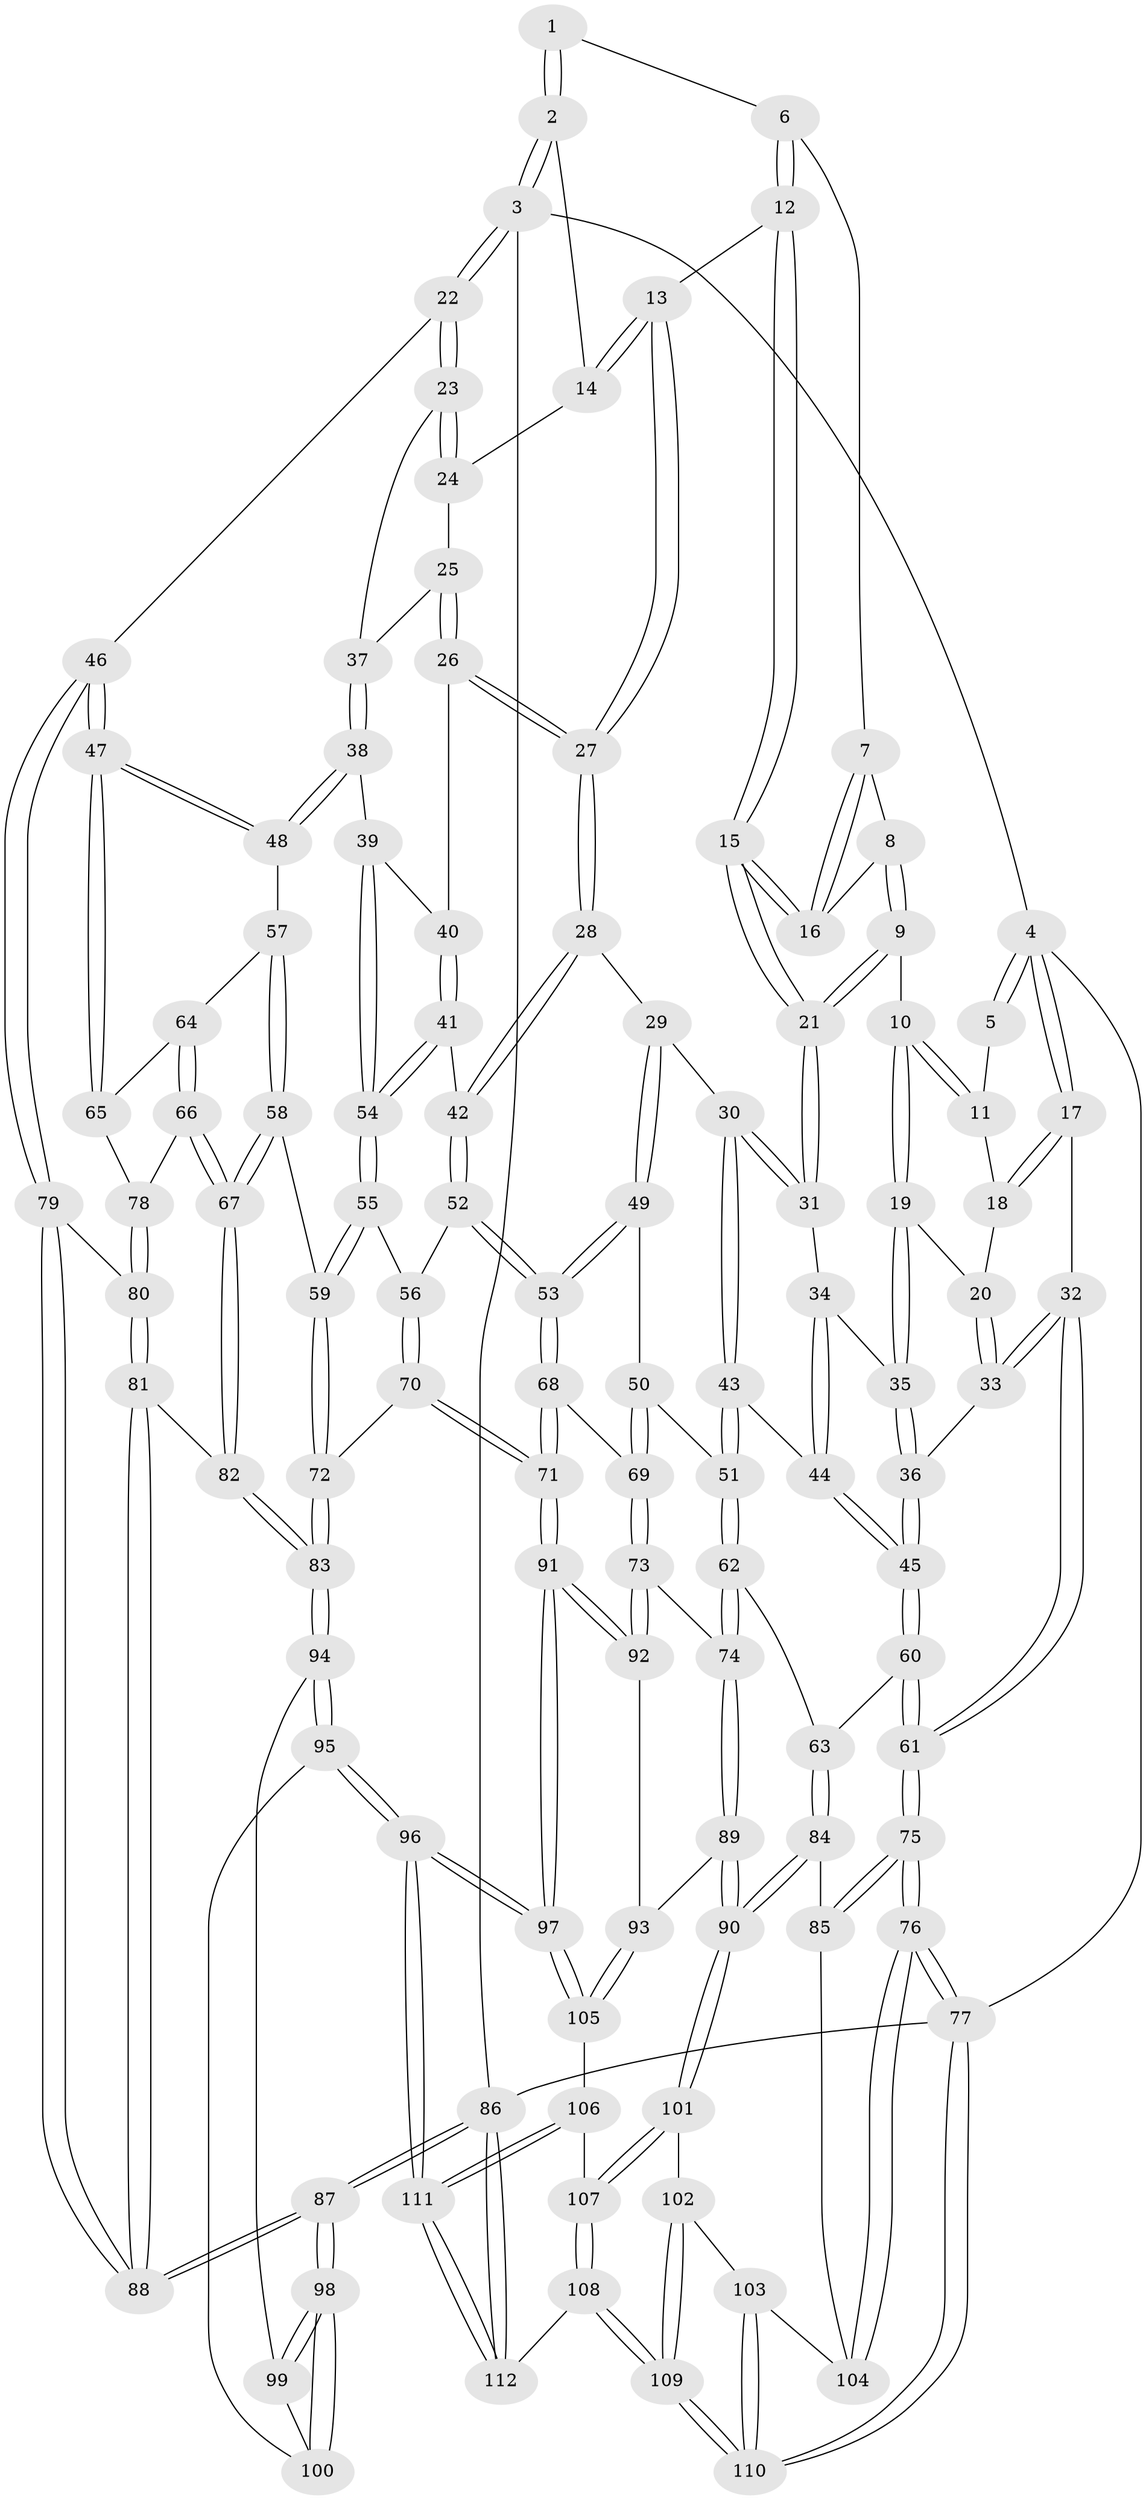 // coarse degree distribution, {5: 0.3582089552238806, 3: 0.1791044776119403, 4: 0.29850746268656714, 1: 0.014925373134328358, 7: 0.04477611940298507, 6: 0.1044776119402985}
// Generated by graph-tools (version 1.1) at 2025/06/03/04/25 22:06:20]
// undirected, 112 vertices, 277 edges
graph export_dot {
graph [start="1"]
  node [color=gray90,style=filled];
  1 [pos="+0.41984908176312796+0"];
  2 [pos="+0.7494340358739288+0"];
  3 [pos="+1+0"];
  4 [pos="+0+0"];
  5 [pos="+0.2464945945618039+0"];
  6 [pos="+0.42339868334335407+0"];
  7 [pos="+0.42255587684440915+0"];
  8 [pos="+0.41211712415609836+0"];
  9 [pos="+0.37439996870584047+0.1694413346624694"];
  10 [pos="+0.3333633153646898+0.16053629340966186"];
  11 [pos="+0.22817938597329118+0.0021469989979068004"];
  12 [pos="+0.5276926565868851+0.12063136160242298"];
  13 [pos="+0.6384454134306901+0.08805910192352388"];
  14 [pos="+0.741681726141748+0"];
  15 [pos="+0.4890371196847716+0.1522012238176311"];
  16 [pos="+0.4780034864688694+0.11718438551117803"];
  17 [pos="+0+0"];
  18 [pos="+0.16464159976020598+0.08676296012652186"];
  19 [pos="+0.20553703124704217+0.21086321404440672"];
  20 [pos="+0.1551459201561106+0.19070685278002267"];
  21 [pos="+0.4263717018101198+0.21375550534635973"];
  22 [pos="+1+0.22447137381863536"];
  23 [pos="+1+0.21105876695253029"];
  24 [pos="+0.783279868531475+0.04050040347698944"];
  25 [pos="+0.8019863700311383+0.2141274080859964"];
  26 [pos="+0.6996957746525901+0.2807300831837077"];
  27 [pos="+0.6416504463820258+0.2757106843195979"];
  28 [pos="+0.5965789570253451+0.30451221847727566"];
  29 [pos="+0.5228379200117814+0.30534643549377405"];
  30 [pos="+0.4731680585821902+0.2861605088552427"];
  31 [pos="+0.4336627878805012+0.24165611949477886"];
  32 [pos="+0+0.26263624296855675"];
  33 [pos="+0+0.25958198669441973"];
  34 [pos="+0.36289836834831374+0.29215739748710007"];
  35 [pos="+0.23290751011606978+0.32416236288122535"];
  36 [pos="+0.20860080769241782+0.387786107258572"];
  37 [pos="+0.8663904577591267+0.25855992893953017"];
  38 [pos="+0.847369472027318+0.37079179157678177"];
  39 [pos="+0.8045119326743281+0.3768354072667414"];
  40 [pos="+0.7114014891479037+0.29880536072797204"];
  41 [pos="+0.7158652799465278+0.4100885260118011"];
  42 [pos="+0.6248242377466459+0.37603885190534486"];
  43 [pos="+0.41107787579892013+0.4268097619341403"];
  44 [pos="+0.31664994623510556+0.4175115623233872"];
  45 [pos="+0.2257917961283403+0.45378255928464917"];
  46 [pos="+1+0.38786140412423037"];
  47 [pos="+1+0.42190975081927173"];
  48 [pos="+0.8517009491962285+0.3753141430591707"];
  49 [pos="+0.5313926646057925+0.4842027399993051"];
  50 [pos="+0.4938559581381749+0.4963332985829696"];
  51 [pos="+0.43366466419073807+0.4899455505664517"];
  52 [pos="+0.6246013908273532+0.47731425090947455"];
  53 [pos="+0.5761426599950665+0.4999799348197316"];
  54 [pos="+0.7392929276754188+0.441088338174465"];
  55 [pos="+0.7318729890074337+0.48372916440359676"];
  56 [pos="+0.6842978300869831+0.4944196631012771"];
  57 [pos="+0.8543477503942233+0.46833258291773117"];
  58 [pos="+0.7851504787952487+0.5185011251096842"];
  59 [pos="+0.7718433571693866+0.5169232323310451"];
  60 [pos="+0.21264994271283047+0.505183744284118"];
  61 [pos="+0+0.5271099708700859"];
  62 [pos="+0.35587686393992113+0.5827616318048048"];
  63 [pos="+0.21299176488019808+0.5057334505183952"];
  64 [pos="+0.8628691357487358+0.4722876346350931"];
  65 [pos="+1+0.45468669532505"];
  66 [pos="+0.9052826479601632+0.5421122176054842"];
  67 [pos="+0.8576111245393307+0.5887862134018033"];
  68 [pos="+0.5874320250891512+0.6274859810168912"];
  69 [pos="+0.4971457352607127+0.5866171217623303"];
  70 [pos="+0.6508347729378394+0.6636704626151129"];
  71 [pos="+0.6186696674626695+0.6871241816779599"];
  72 [pos="+0.7261332570459884+0.6396481341525446"];
  73 [pos="+0.3825556434414552+0.6430510054117936"];
  74 [pos="+0.37949903743277685+0.6428208489102831"];
  75 [pos="+0+0.6741005554180073"];
  76 [pos="+0+1"];
  77 [pos="+0+1"];
  78 [pos="+0.9471217664810755+0.5326009150139481"];
  79 [pos="+1+0.4325637455809136"];
  80 [pos="+0.9597879917980978+0.5998589423072784"];
  81 [pos="+0.9589078180296425+0.6572574679734027"];
  82 [pos="+0.8650918101515036+0.6785404057793566"];
  83 [pos="+0.8619707121557646+0.6823404457367171"];
  84 [pos="+0.1723842347226727+0.7249018035419734"];
  85 [pos="+0.13641117392559407+0.7379430733878531"];
  86 [pos="+1+1"];
  87 [pos="+1+1"];
  88 [pos="+1+0.7256514574333925"];
  89 [pos="+0.3287980587875902+0.7512449955855179"];
  90 [pos="+0.3022435378929117+0.7657228661875266"];
  91 [pos="+0.6051520516748402+0.7270379592186534"];
  92 [pos="+0.5755936056672789+0.7187494168169019"];
  93 [pos="+0.36051887952664796+0.7685654195379077"];
  94 [pos="+0.8579150628170934+0.7156069808049499"];
  95 [pos="+0.648375071023645+0.8759156785664642"];
  96 [pos="+0.6428975739922124+0.8783160432297284"];
  97 [pos="+0.624540659384209+0.848825776688873"];
  98 [pos="+1+0.9404733466191094"];
  99 [pos="+0.8988879753592128+0.7793596109826881"];
  100 [pos="+0.8116586479906429+0.8656221851064886"];
  101 [pos="+0.28884111550926284+0.8690201260928644"];
  102 [pos="+0.28340631624481993+0.8724776450195157"];
  103 [pos="+0.18589389808034418+0.9047866778796025"];
  104 [pos="+0.13450993602270153+0.8600235646213742"];
  105 [pos="+0.44647714312032977+0.830372983186769"];
  106 [pos="+0.3867847365474726+0.9283158222000508"];
  107 [pos="+0.3474685804724308+0.9344332266926827"];
  108 [pos="+0.27088193834502594+1"];
  109 [pos="+0.10901291898756728+1"];
  110 [pos="+0.09707865959823861+1"];
  111 [pos="+0.6399414479919907+1"];
  112 [pos="+0.6589919572764364+1"];
  1 -- 2;
  1 -- 2;
  1 -- 6;
  2 -- 3;
  2 -- 3;
  2 -- 14;
  3 -- 4;
  3 -- 22;
  3 -- 22;
  3 -- 86;
  4 -- 5;
  4 -- 5;
  4 -- 17;
  4 -- 17;
  4 -- 77;
  5 -- 11;
  6 -- 7;
  6 -- 12;
  6 -- 12;
  7 -- 8;
  7 -- 16;
  7 -- 16;
  8 -- 9;
  8 -- 9;
  8 -- 16;
  9 -- 10;
  9 -- 21;
  9 -- 21;
  10 -- 11;
  10 -- 11;
  10 -- 19;
  10 -- 19;
  11 -- 18;
  12 -- 13;
  12 -- 15;
  12 -- 15;
  13 -- 14;
  13 -- 14;
  13 -- 27;
  13 -- 27;
  14 -- 24;
  15 -- 16;
  15 -- 16;
  15 -- 21;
  15 -- 21;
  17 -- 18;
  17 -- 18;
  17 -- 32;
  18 -- 20;
  19 -- 20;
  19 -- 35;
  19 -- 35;
  20 -- 33;
  20 -- 33;
  21 -- 31;
  21 -- 31;
  22 -- 23;
  22 -- 23;
  22 -- 46;
  23 -- 24;
  23 -- 24;
  23 -- 37;
  24 -- 25;
  25 -- 26;
  25 -- 26;
  25 -- 37;
  26 -- 27;
  26 -- 27;
  26 -- 40;
  27 -- 28;
  27 -- 28;
  28 -- 29;
  28 -- 42;
  28 -- 42;
  29 -- 30;
  29 -- 49;
  29 -- 49;
  30 -- 31;
  30 -- 31;
  30 -- 43;
  30 -- 43;
  31 -- 34;
  32 -- 33;
  32 -- 33;
  32 -- 61;
  32 -- 61;
  33 -- 36;
  34 -- 35;
  34 -- 44;
  34 -- 44;
  35 -- 36;
  35 -- 36;
  36 -- 45;
  36 -- 45;
  37 -- 38;
  37 -- 38;
  38 -- 39;
  38 -- 48;
  38 -- 48;
  39 -- 40;
  39 -- 54;
  39 -- 54;
  40 -- 41;
  40 -- 41;
  41 -- 42;
  41 -- 54;
  41 -- 54;
  42 -- 52;
  42 -- 52;
  43 -- 44;
  43 -- 51;
  43 -- 51;
  44 -- 45;
  44 -- 45;
  45 -- 60;
  45 -- 60;
  46 -- 47;
  46 -- 47;
  46 -- 79;
  46 -- 79;
  47 -- 48;
  47 -- 48;
  47 -- 65;
  47 -- 65;
  48 -- 57;
  49 -- 50;
  49 -- 53;
  49 -- 53;
  50 -- 51;
  50 -- 69;
  50 -- 69;
  51 -- 62;
  51 -- 62;
  52 -- 53;
  52 -- 53;
  52 -- 56;
  53 -- 68;
  53 -- 68;
  54 -- 55;
  54 -- 55;
  55 -- 56;
  55 -- 59;
  55 -- 59;
  56 -- 70;
  56 -- 70;
  57 -- 58;
  57 -- 58;
  57 -- 64;
  58 -- 59;
  58 -- 67;
  58 -- 67;
  59 -- 72;
  59 -- 72;
  60 -- 61;
  60 -- 61;
  60 -- 63;
  61 -- 75;
  61 -- 75;
  62 -- 63;
  62 -- 74;
  62 -- 74;
  63 -- 84;
  63 -- 84;
  64 -- 65;
  64 -- 66;
  64 -- 66;
  65 -- 78;
  66 -- 67;
  66 -- 67;
  66 -- 78;
  67 -- 82;
  67 -- 82;
  68 -- 69;
  68 -- 71;
  68 -- 71;
  69 -- 73;
  69 -- 73;
  70 -- 71;
  70 -- 71;
  70 -- 72;
  71 -- 91;
  71 -- 91;
  72 -- 83;
  72 -- 83;
  73 -- 74;
  73 -- 92;
  73 -- 92;
  74 -- 89;
  74 -- 89;
  75 -- 76;
  75 -- 76;
  75 -- 85;
  75 -- 85;
  76 -- 77;
  76 -- 77;
  76 -- 104;
  76 -- 104;
  77 -- 110;
  77 -- 110;
  77 -- 86;
  78 -- 80;
  78 -- 80;
  79 -- 80;
  79 -- 88;
  79 -- 88;
  80 -- 81;
  80 -- 81;
  81 -- 82;
  81 -- 88;
  81 -- 88;
  82 -- 83;
  82 -- 83;
  83 -- 94;
  83 -- 94;
  84 -- 85;
  84 -- 90;
  84 -- 90;
  85 -- 104;
  86 -- 87;
  86 -- 87;
  86 -- 112;
  86 -- 112;
  87 -- 88;
  87 -- 88;
  87 -- 98;
  87 -- 98;
  89 -- 90;
  89 -- 90;
  89 -- 93;
  90 -- 101;
  90 -- 101;
  91 -- 92;
  91 -- 92;
  91 -- 97;
  91 -- 97;
  92 -- 93;
  93 -- 105;
  93 -- 105;
  94 -- 95;
  94 -- 95;
  94 -- 99;
  95 -- 96;
  95 -- 96;
  95 -- 100;
  96 -- 97;
  96 -- 97;
  96 -- 111;
  96 -- 111;
  97 -- 105;
  97 -- 105;
  98 -- 99;
  98 -- 99;
  98 -- 100;
  98 -- 100;
  99 -- 100;
  101 -- 102;
  101 -- 107;
  101 -- 107;
  102 -- 103;
  102 -- 109;
  102 -- 109;
  103 -- 104;
  103 -- 110;
  103 -- 110;
  105 -- 106;
  106 -- 107;
  106 -- 111;
  106 -- 111;
  107 -- 108;
  107 -- 108;
  108 -- 109;
  108 -- 109;
  108 -- 112;
  109 -- 110;
  109 -- 110;
  111 -- 112;
  111 -- 112;
}
